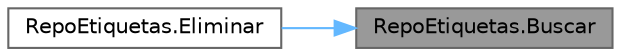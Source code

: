 digraph "RepoEtiquetas.Buscar"
{
 // INTERACTIVE_SVG=YES
 // LATEX_PDF_SIZE
  bgcolor="transparent";
  edge [fontname=Helvetica,fontsize=10,labelfontname=Helvetica,labelfontsize=10];
  node [fontname=Helvetica,fontsize=10,shape=box,height=0.2,width=0.4];
  rankdir="RL";
  Node1 [id="Node000001",label="RepoEtiquetas.Buscar",height=0.2,width=0.4,color="gray40", fillcolor="grey60", style="filled", fontcolor="black",tooltip="Busca una etiqueta específica por su ID (Read)."];
  Node1 -> Node2 [id="edge1_Node000001_Node000002",dir="back",color="steelblue1",style="solid",tooltip=" "];
  Node2 [id="Node000002",label="RepoEtiquetas.Eliminar",height=0.2,width=0.4,color="grey40", fillcolor="white", style="filled",URL="$classRepoEtiquetas.html#a1b57ce741c6a6ebebcac8a67e88a86d3",tooltip="Elimina una etiqueta de la lista (Delete)."];
}
